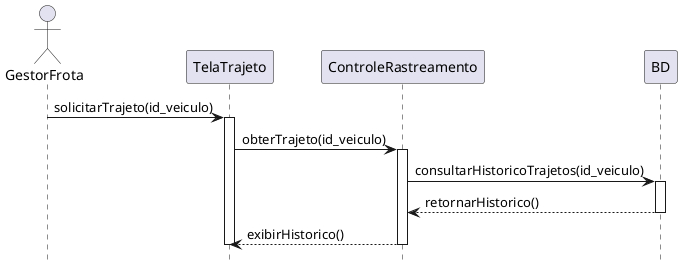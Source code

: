 @startuml "Conhecer o Trajeto Percorrido"
hide footbox

actor GestorFrota as gestor_ator
participant TelaTrajeto as tela_trajeto
participant ControleRastreamento as controle_rastreamento
participant BD as bd

gestor_ator -> tela_trajeto: solicitarTrajeto(id_veiculo)
activate tela_trajeto

tela_trajeto -> controle_rastreamento: obterTrajeto(id_veiculo)
activate controle_rastreamento

controle_rastreamento -> bd: consultarHistoricoTrajetos(id_veiculo)
activate bd

bd --> controle_rastreamento: retornarHistorico()
deactivate bd

controle_rastreamento --> tela_trajeto: exibirHistorico()
deactivate controle_rastreamento

deactivate tela_trajeto
@enduml